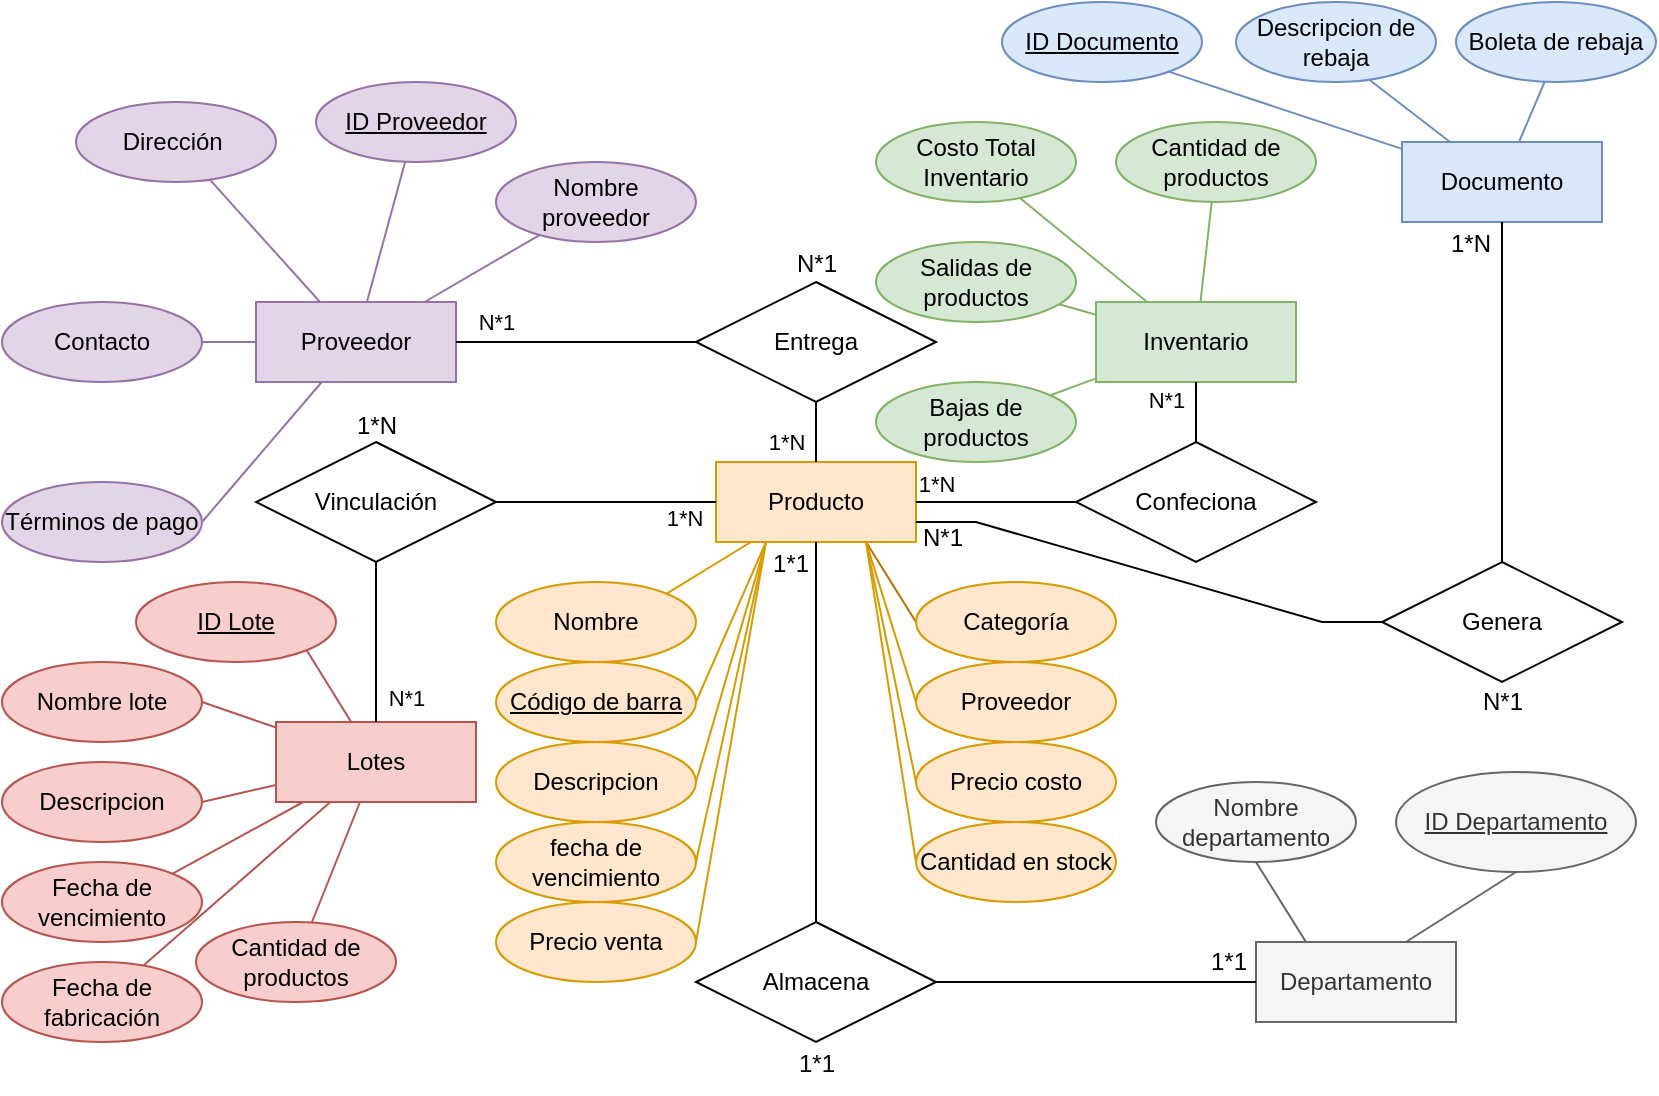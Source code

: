 <mxfile version="24.6.4" type="github">
  <diagram name="Página-1" id="51UefhWysgXUVph3Jfpn">
    <mxGraphModel dx="1034" dy="514" grid="1" gridSize="10" guides="1" tooltips="1" connect="1" arrows="1" fold="1" page="1" pageScale="1" pageWidth="827" pageHeight="1169" math="0" shadow="0">
      <root>
        <mxCell id="0" />
        <mxCell id="1" parent="0" />
        <mxCell id="keit4UbeJyR1lBKjOevf-2" value="Proveedor" style="whiteSpace=wrap;html=1;align=center;fillColor=#e1d5e7;strokeColor=#9673a6;" parent="1" vertex="1">
          <mxGeometry x="127" y="320" width="100" height="40" as="geometry" />
        </mxCell>
        <mxCell id="keit4UbeJyR1lBKjOevf-3" value="Producto" style="whiteSpace=wrap;html=1;align=center;fillColor=#ffe6cc;strokeColor=#d79b00;" parent="1" vertex="1">
          <mxGeometry x="357" y="400" width="100" height="40" as="geometry" />
        </mxCell>
        <mxCell id="keit4UbeJyR1lBKjOevf-5" value="Lotes" style="whiteSpace=wrap;html=1;align=center;fillColor=#f8cecc;strokeColor=#b85450;" parent="1" vertex="1">
          <mxGeometry x="137" y="530" width="100" height="40" as="geometry" />
        </mxCell>
        <mxCell id="keit4UbeJyR1lBKjOevf-19" value="" style="rounded=0;orthogonalLoop=1;jettySize=auto;html=1;endArrow=none;endFill=0;strokeColor=#BD7000;fillColor=#f0a30a;exitX=0;exitY=0.5;exitDx=0;exitDy=0;entryX=0.75;entryY=1;entryDx=0;entryDy=0;" parent="1" source="keit4UbeJyR1lBKjOevf-18" target="keit4UbeJyR1lBKjOevf-3" edge="1">
          <mxGeometry relative="1" as="geometry">
            <mxPoint x="427" y="530" as="targetPoint" />
          </mxGeometry>
        </mxCell>
        <mxCell id="keit4UbeJyR1lBKjOevf-18" value="&lt;span style=&quot;text-align: left;&quot;&gt;Categoría&lt;/span&gt;" style="ellipse;whiteSpace=wrap;html=1;align=center;fillColor=#ffe6cc;strokeColor=#d79b00;" parent="1" vertex="1">
          <mxGeometry x="457" y="460" width="100" height="40" as="geometry" />
        </mxCell>
        <mxCell id="keit4UbeJyR1lBKjOevf-21" value="" style="rounded=0;orthogonalLoop=1;jettySize=auto;html=1;endArrow=none;endFill=0;fillColor=#ffe6cc;strokeColor=#d79b00;exitX=1;exitY=0;exitDx=0;exitDy=0;" parent="1" source="keit4UbeJyR1lBKjOevf-20" target="keit4UbeJyR1lBKjOevf-3" edge="1">
          <mxGeometry relative="1" as="geometry">
            <mxPoint x="347" y="500" as="targetPoint" />
          </mxGeometry>
        </mxCell>
        <mxCell id="keit4UbeJyR1lBKjOevf-20" value="Nombre" style="ellipse;whiteSpace=wrap;html=1;align=center;fillColor=#ffe6cc;strokeColor=#d79b00;" parent="1" vertex="1">
          <mxGeometry x="247" y="460" width="100" height="40" as="geometry" />
        </mxCell>
        <mxCell id="keit4UbeJyR1lBKjOevf-23" value="" style="rounded=0;orthogonalLoop=1;jettySize=auto;html=1;fillColor=#ffe6cc;strokeColor=#d79b00;endArrow=none;endFill=0;exitX=1;exitY=0.5;exitDx=0;exitDy=0;entryX=0.25;entryY=1;entryDx=0;entryDy=0;" parent="1" source="keit4UbeJyR1lBKjOevf-22" target="keit4UbeJyR1lBKjOevf-3" edge="1">
          <mxGeometry relative="1" as="geometry">
            <mxPoint x="387" y="460" as="targetPoint" />
          </mxGeometry>
        </mxCell>
        <mxCell id="keit4UbeJyR1lBKjOevf-22" value="Código de barra" style="ellipse;whiteSpace=wrap;html=1;align=center;fontStyle=4;fillColor=#ffe6cc;strokeColor=#d79b00;" parent="1" vertex="1">
          <mxGeometry x="247" y="500" width="100" height="40" as="geometry" />
        </mxCell>
        <mxCell id="keit4UbeJyR1lBKjOevf-25" value="" style="rounded=0;orthogonalLoop=1;jettySize=auto;html=1;endArrow=none;endFill=0;fillColor=#ffe6cc;strokeColor=#d79b00;exitX=0;exitY=0.5;exitDx=0;exitDy=0;entryX=0.75;entryY=1;entryDx=0;entryDy=0;" parent="1" source="keit4UbeJyR1lBKjOevf-24" target="keit4UbeJyR1lBKjOevf-3" edge="1">
          <mxGeometry relative="1" as="geometry" />
        </mxCell>
        <mxCell id="keit4UbeJyR1lBKjOevf-24" value="Proveedor" style="ellipse;whiteSpace=wrap;html=1;align=center;fillColor=#ffe6cc;strokeColor=#d79b00;" parent="1" vertex="1">
          <mxGeometry x="457" y="500" width="100" height="40" as="geometry" />
        </mxCell>
        <mxCell id="keit4UbeJyR1lBKjOevf-27" value="" style="rounded=0;orthogonalLoop=1;jettySize=auto;html=1;endArrow=none;endFill=0;fillColor=#ffe6cc;strokeColor=#d79b00;exitX=0;exitY=0.5;exitDx=0;exitDy=0;entryX=0.75;entryY=1;entryDx=0;entryDy=0;" parent="1" source="keit4UbeJyR1lBKjOevf-26" target="keit4UbeJyR1lBKjOevf-3" edge="1">
          <mxGeometry relative="1" as="geometry" />
        </mxCell>
        <mxCell id="keit4UbeJyR1lBKjOevf-26" value="Precio costo" style="ellipse;whiteSpace=wrap;html=1;align=center;fillColor=#ffe6cc;strokeColor=#d79b00;" parent="1" vertex="1">
          <mxGeometry x="457" y="540" width="100" height="40" as="geometry" />
        </mxCell>
        <mxCell id="keit4UbeJyR1lBKjOevf-29" value="" style="rounded=0;orthogonalLoop=1;jettySize=auto;html=1;endArrow=none;endFill=0;fillColor=#ffe6cc;strokeColor=#d79b00;exitX=1;exitY=0.5;exitDx=0;exitDy=0;entryX=0.25;entryY=1;entryDx=0;entryDy=0;" parent="1" source="keit4UbeJyR1lBKjOevf-28" target="keit4UbeJyR1lBKjOevf-3" edge="1">
          <mxGeometry relative="1" as="geometry">
            <mxPoint x="387" y="460" as="targetPoint" />
          </mxGeometry>
        </mxCell>
        <mxCell id="keit4UbeJyR1lBKjOevf-28" value="Precio venta" style="ellipse;whiteSpace=wrap;html=1;align=center;fillColor=#ffe6cc;strokeColor=#d79b00;" parent="1" vertex="1">
          <mxGeometry x="247" y="620" width="100" height="40" as="geometry" />
        </mxCell>
        <mxCell id="keit4UbeJyR1lBKjOevf-31" value="" style="rounded=0;orthogonalLoop=1;jettySize=auto;html=1;fillColor=#ffe6cc;strokeColor=#d79b00;endArrow=none;endFill=0;exitX=0;exitY=0.5;exitDx=0;exitDy=0;entryX=0.75;entryY=1;entryDx=0;entryDy=0;" parent="1" source="keit4UbeJyR1lBKjOevf-30" target="keit4UbeJyR1lBKjOevf-3" edge="1">
          <mxGeometry relative="1" as="geometry" />
        </mxCell>
        <mxCell id="keit4UbeJyR1lBKjOevf-30" value="Cantidad en stock" style="ellipse;whiteSpace=wrap;html=1;align=center;fillColor=#ffe6cc;strokeColor=#d79b00;" parent="1" vertex="1">
          <mxGeometry x="457" y="580" width="100" height="40" as="geometry" />
        </mxCell>
        <mxCell id="keit4UbeJyR1lBKjOevf-33" value="" style="rounded=0;orthogonalLoop=1;jettySize=auto;html=1;fillColor=#ffe6cc;strokeColor=#d79b00;endArrow=none;endFill=0;exitX=1;exitY=0.5;exitDx=0;exitDy=0;entryX=0.25;entryY=1;entryDx=0;entryDy=0;" parent="1" source="keit4UbeJyR1lBKjOevf-32" target="keit4UbeJyR1lBKjOevf-3" edge="1">
          <mxGeometry relative="1" as="geometry">
            <mxPoint x="387" y="460" as="targetPoint" />
          </mxGeometry>
        </mxCell>
        <mxCell id="keit4UbeJyR1lBKjOevf-32" value="fecha de vencimiento" style="ellipse;whiteSpace=wrap;html=1;align=center;fillColor=#ffe6cc;strokeColor=#d79b00;" parent="1" vertex="1">
          <mxGeometry x="247" y="580" width="100" height="40" as="geometry" />
        </mxCell>
        <mxCell id="keit4UbeJyR1lBKjOevf-35" value="" style="rounded=0;orthogonalLoop=1;jettySize=auto;html=1;fillColor=#e1d5e7;strokeColor=#9673a6;endArrow=none;endFill=0;" parent="1" source="keit4UbeJyR1lBKjOevf-34" target="keit4UbeJyR1lBKjOevf-2" edge="1">
          <mxGeometry relative="1" as="geometry" />
        </mxCell>
        <mxCell id="keit4UbeJyR1lBKjOevf-34" value="Nombre proveedor" style="ellipse;whiteSpace=wrap;html=1;align=center;fillColor=#e1d5e7;strokeColor=#9673a6;" parent="1" vertex="1">
          <mxGeometry x="247" y="250" width="100" height="40" as="geometry" />
        </mxCell>
        <mxCell id="keit4UbeJyR1lBKjOevf-37" value="" style="rounded=0;orthogonalLoop=1;jettySize=auto;html=1;fillColor=#e1d5e7;strokeColor=#9673a6;endArrow=none;endFill=0;" parent="1" source="keit4UbeJyR1lBKjOevf-36" target="keit4UbeJyR1lBKjOevf-2" edge="1">
          <mxGeometry relative="1" as="geometry" />
        </mxCell>
        <mxCell id="keit4UbeJyR1lBKjOevf-36" value="ID Proveedor" style="ellipse;whiteSpace=wrap;html=1;align=center;fontStyle=4;fillColor=#e1d5e7;strokeColor=#9673a6;" parent="1" vertex="1">
          <mxGeometry x="157" y="210" width="100" height="40" as="geometry" />
        </mxCell>
        <mxCell id="keit4UbeJyR1lBKjOevf-39" value="" style="rounded=0;orthogonalLoop=1;jettySize=auto;html=1;fillColor=#e1d5e7;strokeColor=#9673a6;endArrow=none;endFill=0;" parent="1" source="keit4UbeJyR1lBKjOevf-38" target="keit4UbeJyR1lBKjOevf-2" edge="1">
          <mxGeometry relative="1" as="geometry" />
        </mxCell>
        <mxCell id="keit4UbeJyR1lBKjOevf-38" value="Dirección&amp;nbsp;" style="ellipse;whiteSpace=wrap;html=1;align=center;fillColor=#e1d5e7;strokeColor=#9673a6;" parent="1" vertex="1">
          <mxGeometry x="37" y="220" width="100" height="40" as="geometry" />
        </mxCell>
        <mxCell id="keit4UbeJyR1lBKjOevf-41" value="" style="rounded=0;orthogonalLoop=1;jettySize=auto;html=1;endArrow=none;endFill=0;fillColor=#e1d5e7;strokeColor=#9673a6;" parent="1" source="keit4UbeJyR1lBKjOevf-40" target="keit4UbeJyR1lBKjOevf-2" edge="1">
          <mxGeometry relative="1" as="geometry" />
        </mxCell>
        <mxCell id="keit4UbeJyR1lBKjOevf-40" value="Contacto" style="ellipse;whiteSpace=wrap;html=1;align=center;fillColor=#e1d5e7;strokeColor=#9673a6;" parent="1" vertex="1">
          <mxGeometry y="320" width="100" height="40" as="geometry" />
        </mxCell>
        <mxCell id="keit4UbeJyR1lBKjOevf-43" value="" style="rounded=0;orthogonalLoop=1;jettySize=auto;html=1;fillColor=#e1d5e7;strokeColor=#9673a6;endArrow=none;endFill=0;exitX=1;exitY=0.5;exitDx=0;exitDy=0;" parent="1" source="keit4UbeJyR1lBKjOevf-42" target="keit4UbeJyR1lBKjOevf-2" edge="1">
          <mxGeometry relative="1" as="geometry" />
        </mxCell>
        <mxCell id="keit4UbeJyR1lBKjOevf-42" value="Términos de pago" style="ellipse;whiteSpace=wrap;html=1;align=center;fillColor=#e1d5e7;strokeColor=#9673a6;" parent="1" vertex="1">
          <mxGeometry y="410" width="100" height="40" as="geometry" />
        </mxCell>
        <mxCell id="keit4UbeJyR1lBKjOevf-45" value="" style="rounded=0;orthogonalLoop=1;jettySize=auto;html=1;endArrow=none;endFill=0;fillColor=#f8cecc;strokeColor=#b85450;exitX=1;exitY=1;exitDx=0;exitDy=0;" parent="1" source="keit4UbeJyR1lBKjOevf-44" target="keit4UbeJyR1lBKjOevf-5" edge="1">
          <mxGeometry relative="1" as="geometry" />
        </mxCell>
        <mxCell id="keit4UbeJyR1lBKjOevf-44" value="ID Lote" style="ellipse;whiteSpace=wrap;html=1;align=center;fontStyle=4;fillColor=#f8cecc;strokeColor=#b85450;" parent="1" vertex="1">
          <mxGeometry x="67" y="460" width="100" height="40" as="geometry" />
        </mxCell>
        <mxCell id="keit4UbeJyR1lBKjOevf-47" value="" style="rounded=0;orthogonalLoop=1;jettySize=auto;html=1;fillColor=#f8cecc;strokeColor=#b85450;endArrow=none;endFill=0;exitX=1;exitY=0.5;exitDx=0;exitDy=0;" parent="1" source="keit4UbeJyR1lBKjOevf-46" target="keit4UbeJyR1lBKjOevf-5" edge="1">
          <mxGeometry relative="1" as="geometry" />
        </mxCell>
        <mxCell id="keit4UbeJyR1lBKjOevf-46" value="Nombre lote" style="ellipse;whiteSpace=wrap;html=1;align=center;fillColor=#f8cecc;strokeColor=#b85450;" parent="1" vertex="1">
          <mxGeometry y="500" width="100" height="40" as="geometry" />
        </mxCell>
        <mxCell id="keit4UbeJyR1lBKjOevf-49" value="" style="rounded=0;orthogonalLoop=1;jettySize=auto;html=1;fillColor=#f8cecc;strokeColor=#b85450;endArrow=none;endFill=0;" parent="1" source="keit4UbeJyR1lBKjOevf-48" target="keit4UbeJyR1lBKjOevf-5" edge="1">
          <mxGeometry relative="1" as="geometry" />
        </mxCell>
        <mxCell id="keit4UbeJyR1lBKjOevf-48" value="Cantidad de productos" style="ellipse;whiteSpace=wrap;html=1;align=center;fillColor=#f8cecc;strokeColor=#b85450;" parent="1" vertex="1">
          <mxGeometry x="97" y="630" width="100" height="40" as="geometry" />
        </mxCell>
        <mxCell id="keit4UbeJyR1lBKjOevf-52" value="" style="rounded=0;orthogonalLoop=1;jettySize=auto;html=1;fillColor=#f8cecc;strokeColor=#b85450;endArrow=none;endFill=0;" parent="1" source="keit4UbeJyR1lBKjOevf-51" target="keit4UbeJyR1lBKjOevf-5" edge="1">
          <mxGeometry relative="1" as="geometry" />
        </mxCell>
        <mxCell id="keit4UbeJyR1lBKjOevf-51" value="Fecha de fabricación" style="ellipse;whiteSpace=wrap;html=1;align=center;fillColor=#f8cecc;strokeColor=#b85450;" parent="1" vertex="1">
          <mxGeometry y="650" width="100" height="40" as="geometry" />
        </mxCell>
        <mxCell id="keit4UbeJyR1lBKjOevf-54" value="" style="rounded=0;orthogonalLoop=1;jettySize=auto;html=1;fillColor=#f8cecc;strokeColor=#b85450;endArrow=none;endFill=0;exitX=1;exitY=0;exitDx=0;exitDy=0;" parent="1" source="keit4UbeJyR1lBKjOevf-53" target="keit4UbeJyR1lBKjOevf-5" edge="1">
          <mxGeometry relative="1" as="geometry" />
        </mxCell>
        <mxCell id="keit4UbeJyR1lBKjOevf-53" value="Fecha de vencimiento" style="ellipse;whiteSpace=wrap;html=1;align=center;fillColor=#f8cecc;strokeColor=#b85450;" parent="1" vertex="1">
          <mxGeometry y="600" width="100" height="40" as="geometry" />
        </mxCell>
        <mxCell id="keit4UbeJyR1lBKjOevf-56" value="" style="rounded=0;orthogonalLoop=1;jettySize=auto;html=1;fillColor=#f8cecc;strokeColor=#b85450;endArrow=none;endFill=0;exitX=1;exitY=0.5;exitDx=0;exitDy=0;" parent="1" source="keit4UbeJyR1lBKjOevf-55" target="keit4UbeJyR1lBKjOevf-5" edge="1">
          <mxGeometry relative="1" as="geometry">
            <mxPoint x="78" y="609" as="sourcePoint" />
          </mxGeometry>
        </mxCell>
        <mxCell id="keit4UbeJyR1lBKjOevf-55" value="Descripcion" style="ellipse;whiteSpace=wrap;html=1;align=center;fillColor=#f8cecc;strokeColor=#b85450;" parent="1" vertex="1">
          <mxGeometry y="550" width="100" height="40" as="geometry" />
        </mxCell>
        <mxCell id="keit4UbeJyR1lBKjOevf-59" value="" style="rounded=0;orthogonalLoop=1;jettySize=auto;html=1;endArrow=none;endFill=0;fillColor=#ffe6cc;strokeColor=#d79b00;exitX=1;exitY=0.5;exitDx=0;exitDy=0;entryX=0.25;entryY=1;entryDx=0;entryDy=0;" parent="1" source="keit4UbeJyR1lBKjOevf-58" target="keit4UbeJyR1lBKjOevf-3" edge="1">
          <mxGeometry relative="1" as="geometry">
            <mxPoint x="387" y="460" as="targetPoint" />
          </mxGeometry>
        </mxCell>
        <mxCell id="keit4UbeJyR1lBKjOevf-58" value="Descripcion" style="ellipse;whiteSpace=wrap;html=1;align=center;fillColor=#ffe6cc;strokeColor=#d79b00;" parent="1" vertex="1">
          <mxGeometry x="247" y="540" width="100" height="40" as="geometry" />
        </mxCell>
        <mxCell id="YEOrygek9c4PvLr6ZeAc-9" value="" style="rounded=0;orthogonalLoop=1;jettySize=auto;html=1;endArrow=none;endFill=0;" parent="1" source="YEOrygek9c4PvLr6ZeAc-8" target="keit4UbeJyR1lBKjOevf-3" edge="1">
          <mxGeometry relative="1" as="geometry" />
        </mxCell>
        <mxCell id="YEOrygek9c4PvLr6ZeAc-15" value="1*N" style="edgeLabel;html=1;align=center;verticalAlign=middle;resizable=0;points=[];" parent="YEOrygek9c4PvLr6ZeAc-9" vertex="1" connectable="0">
          <mxGeometry x="0.675" y="-2" relative="1" as="geometry">
            <mxPoint x="-13" y="-5" as="offset" />
          </mxGeometry>
        </mxCell>
        <mxCell id="YEOrygek9c4PvLr6ZeAc-8" value="Entrega" style="shape=rhombus;perimeter=rhombusPerimeter;whiteSpace=wrap;html=1;align=center;" parent="1" vertex="1">
          <mxGeometry x="347" y="310" width="120" height="60" as="geometry" />
        </mxCell>
        <mxCell id="YEOrygek9c4PvLr6ZeAc-12" value="" style="rounded=0;orthogonalLoop=1;jettySize=auto;html=1;endArrow=none;endFill=0;" parent="1" source="YEOrygek9c4PvLr6ZeAc-11" target="keit4UbeJyR1lBKjOevf-3" edge="1">
          <mxGeometry relative="1" as="geometry" />
        </mxCell>
        <mxCell id="YEOrygek9c4PvLr6ZeAc-17" value="1*N" style="edgeLabel;html=1;align=center;verticalAlign=middle;resizable=0;points=[];" parent="YEOrygek9c4PvLr6ZeAc-12" vertex="1" connectable="0">
          <mxGeometry x="0.44" y="1" relative="1" as="geometry">
            <mxPoint x="15" y="9" as="offset" />
          </mxGeometry>
        </mxCell>
        <mxCell id="YEOrygek9c4PvLr6ZeAc-13" value="" style="rounded=0;orthogonalLoop=1;jettySize=auto;html=1;endArrow=none;endFill=0;" parent="1" source="YEOrygek9c4PvLr6ZeAc-11" edge="1">
          <mxGeometry relative="1" as="geometry">
            <mxPoint x="187" y="530" as="targetPoint" />
          </mxGeometry>
        </mxCell>
        <mxCell id="YEOrygek9c4PvLr6ZeAc-18" value="N*1" style="edgeLabel;html=1;align=center;verticalAlign=middle;resizable=0;points=[];" parent="YEOrygek9c4PvLr6ZeAc-13" vertex="1" connectable="0">
          <mxGeometry x="0.7" relative="1" as="geometry">
            <mxPoint x="15" as="offset" />
          </mxGeometry>
        </mxCell>
        <mxCell id="YEOrygek9c4PvLr6ZeAc-11" value="Vinculación" style="shape=rhombus;perimeter=rhombusPerimeter;whiteSpace=wrap;html=1;align=center;" parent="1" vertex="1">
          <mxGeometry x="127" y="390" width="120" height="60" as="geometry" />
        </mxCell>
        <mxCell id="YEOrygek9c4PvLr6ZeAc-19" value="1*N" style="text;html=1;align=center;verticalAlign=middle;resizable=0;points=[];autosize=1;strokeColor=none;fillColor=none;" parent="1" vertex="1">
          <mxGeometry x="167" y="367" width="40" height="30" as="geometry" />
        </mxCell>
        <mxCell id="YEOrygek9c4PvLr6ZeAc-20" value="Inventario" style="whiteSpace=wrap;html=1;align=center;fillColor=#d5e8d4;strokeColor=#82b366;" parent="1" vertex="1">
          <mxGeometry x="547" y="320" width="100" height="40" as="geometry" />
        </mxCell>
        <mxCell id="YEOrygek9c4PvLr6ZeAc-22" value="" style="rounded=0;orthogonalLoop=1;jettySize=auto;html=1;fillColor=#d5e8d4;strokeColor=#82b366;endArrow=none;endFill=0;" parent="1" source="YEOrygek9c4PvLr6ZeAc-21" target="YEOrygek9c4PvLr6ZeAc-20" edge="1">
          <mxGeometry relative="1" as="geometry" />
        </mxCell>
        <mxCell id="YEOrygek9c4PvLr6ZeAc-21" value="Costo Total Inventario" style="ellipse;whiteSpace=wrap;html=1;align=center;fillColor=#d5e8d4;strokeColor=#82b366;" parent="1" vertex="1">
          <mxGeometry x="437" y="230" width="100" height="40" as="geometry" />
        </mxCell>
        <mxCell id="YEOrygek9c4PvLr6ZeAc-24" value="" style="rounded=0;orthogonalLoop=1;jettySize=auto;html=1;fillColor=#d5e8d4;strokeColor=#82b366;endArrow=none;endFill=0;" parent="1" source="YEOrygek9c4PvLr6ZeAc-23" target="YEOrygek9c4PvLr6ZeAc-20" edge="1">
          <mxGeometry relative="1" as="geometry" />
        </mxCell>
        <mxCell id="YEOrygek9c4PvLr6ZeAc-23" value="Cantidad de productos" style="ellipse;whiteSpace=wrap;html=1;align=center;fillColor=#d5e8d4;strokeColor=#82b366;" parent="1" vertex="1">
          <mxGeometry x="557" y="230" width="100" height="40" as="geometry" />
        </mxCell>
        <mxCell id="YEOrygek9c4PvLr6ZeAc-26" value="" style="rounded=0;orthogonalLoop=1;jettySize=auto;html=1;fillColor=#d5e8d4;strokeColor=#82b366;endArrow=none;endFill=0;" parent="1" source="YEOrygek9c4PvLr6ZeAc-25" target="YEOrygek9c4PvLr6ZeAc-20" edge="1">
          <mxGeometry relative="1" as="geometry" />
        </mxCell>
        <mxCell id="YEOrygek9c4PvLr6ZeAc-25" value="Salidas de productos" style="ellipse;whiteSpace=wrap;html=1;align=center;fillColor=#d5e8d4;strokeColor=#82b366;" parent="1" vertex="1">
          <mxGeometry x="437" y="290" width="100" height="40" as="geometry" />
        </mxCell>
        <mxCell id="YEOrygek9c4PvLr6ZeAc-28" value="" style="rounded=0;orthogonalLoop=1;jettySize=auto;html=1;strokeColor=#82b366;endArrow=none;endFill=0;fillColor=#d5e8d4;" parent="1" source="YEOrygek9c4PvLr6ZeAc-27" target="YEOrygek9c4PvLr6ZeAc-20" edge="1">
          <mxGeometry relative="1" as="geometry" />
        </mxCell>
        <mxCell id="YEOrygek9c4PvLr6ZeAc-27" value="Bajas de productos" style="ellipse;whiteSpace=wrap;html=1;align=center;fillColor=#d5e8d4;strokeColor=#82b366;" parent="1" vertex="1">
          <mxGeometry x="437" y="360" width="100" height="40" as="geometry" />
        </mxCell>
        <mxCell id="KHSYwUEoXd_hgfqsxiVY-4" value="Confeciona" style="shape=rhombus;perimeter=rhombusPerimeter;whiteSpace=wrap;html=1;align=center;rotation=0;" parent="1" vertex="1">
          <mxGeometry x="537" y="390" width="120" height="60" as="geometry" />
        </mxCell>
        <mxCell id="KHSYwUEoXd_hgfqsxiVY-7" value="" style="endArrow=none;html=1;rounded=0;exitX=1;exitY=0.5;exitDx=0;exitDy=0;entryX=0;entryY=0.5;entryDx=0;entryDy=0;" parent="1" source="keit4UbeJyR1lBKjOevf-3" target="KHSYwUEoXd_hgfqsxiVY-4" edge="1">
          <mxGeometry relative="1" as="geometry">
            <mxPoint x="317" y="310" as="sourcePoint" />
            <mxPoint x="477" y="310" as="targetPoint" />
          </mxGeometry>
        </mxCell>
        <mxCell id="kab0CRwdHqhPcvdfUXAc-4" value="N*1" style="edgeLabel;html=1;align=center;verticalAlign=middle;resizable=0;points=[];" parent="KHSYwUEoXd_hgfqsxiVY-7" vertex="1" connectable="0">
          <mxGeometry x="-0.707" y="4" relative="1" as="geometry">
            <mxPoint x="113" y="-47" as="offset" />
          </mxGeometry>
        </mxCell>
        <mxCell id="KHSYwUEoXd_hgfqsxiVY-8" value="" style="endArrow=none;html=1;rounded=0;entryX=0.5;entryY=0;entryDx=0;entryDy=0;exitX=0.5;exitY=1;exitDx=0;exitDy=0;" parent="1" source="YEOrygek9c4PvLr6ZeAc-20" target="KHSYwUEoXd_hgfqsxiVY-4" edge="1">
          <mxGeometry relative="1" as="geometry">
            <mxPoint x="317" y="310" as="sourcePoint" />
            <mxPoint x="477" y="310" as="targetPoint" />
          </mxGeometry>
        </mxCell>
        <mxCell id="kab0CRwdHqhPcvdfUXAc-6" value="1*N" style="edgeLabel;html=1;align=center;verticalAlign=middle;resizable=0;points=[];" parent="KHSYwUEoXd_hgfqsxiVY-8" vertex="1" connectable="0">
          <mxGeometry x="-0.49" relative="1" as="geometry">
            <mxPoint x="-130" y="43" as="offset" />
          </mxGeometry>
        </mxCell>
        <mxCell id="KHSYwUEoXd_hgfqsxiVY-9" value="" style="endArrow=none;html=1;rounded=0;exitX=1;exitY=0.5;exitDx=0;exitDy=0;entryX=0;entryY=0.5;entryDx=0;entryDy=0;" parent="1" source="keit4UbeJyR1lBKjOevf-2" target="YEOrygek9c4PvLr6ZeAc-8" edge="1">
          <mxGeometry relative="1" as="geometry">
            <mxPoint x="317" y="410" as="sourcePoint" />
            <mxPoint x="477" y="410" as="targetPoint" />
          </mxGeometry>
        </mxCell>
        <mxCell id="kab0CRwdHqhPcvdfUXAc-2" value="N*1" style="edgeLabel;html=1;align=center;verticalAlign=middle;resizable=0;points=[];" parent="KHSYwUEoXd_hgfqsxiVY-9" vertex="1" connectable="0">
          <mxGeometry x="-0.621" y="-2" relative="1" as="geometry">
            <mxPoint x="-3" y="-12" as="offset" />
          </mxGeometry>
        </mxCell>
        <mxCell id="KHSYwUEoXd_hgfqsxiVY-12" style="edgeStyle=orthogonalEdgeStyle;rounded=0;orthogonalLoop=1;jettySize=auto;html=1;exitX=0.5;exitY=1;exitDx=0;exitDy=0;" parent="1" edge="1">
          <mxGeometry relative="1" as="geometry">
            <mxPoint x="287" y="510" as="sourcePoint" />
            <mxPoint x="287" y="510" as="targetPoint" />
          </mxGeometry>
        </mxCell>
        <mxCell id="kab0CRwdHqhPcvdfUXAc-3" value="N*1" style="text;html=1;align=center;verticalAlign=middle;resizable=0;points=[];autosize=1;strokeColor=none;fillColor=none;" parent="1" vertex="1">
          <mxGeometry x="387" y="286" width="40" height="30" as="geometry" />
        </mxCell>
        <mxCell id="kab0CRwdHqhPcvdfUXAc-5" value="N*1" style="text;html=1;align=center;verticalAlign=middle;resizable=0;points=[];autosize=1;strokeColor=none;fillColor=none;" parent="1" vertex="1">
          <mxGeometry x="450" y="423" width="40" height="30" as="geometry" />
        </mxCell>
        <mxCell id="dlUd2OoWoV9g7qw3UGGU-4" style="rounded=0;orthogonalLoop=1;jettySize=auto;html=1;exitX=0.75;exitY=0;exitDx=0;exitDy=0;entryX=0.5;entryY=1;entryDx=0;entryDy=0;endArrow=none;endFill=0;fillColor=#f5f5f5;strokeColor=#666666;" parent="1" source="dlUd2OoWoV9g7qw3UGGU-1" target="dlUd2OoWoV9g7qw3UGGU-2" edge="1">
          <mxGeometry relative="1" as="geometry" />
        </mxCell>
        <mxCell id="dlUd2OoWoV9g7qw3UGGU-5" style="rounded=0;orthogonalLoop=1;jettySize=auto;html=1;exitX=0.25;exitY=0;exitDx=0;exitDy=0;entryX=0.5;entryY=1;entryDx=0;entryDy=0;endArrow=none;endFill=0;fillColor=#f5f5f5;strokeColor=#666666;" parent="1" source="dlUd2OoWoV9g7qw3UGGU-1" target="dlUd2OoWoV9g7qw3UGGU-3" edge="1">
          <mxGeometry relative="1" as="geometry" />
        </mxCell>
        <mxCell id="dlUd2OoWoV9g7qw3UGGU-1" value="Departamento" style="whiteSpace=wrap;html=1;align=center;fillColor=#f5f5f5;strokeColor=#666666;fontColor=#333333;" parent="1" vertex="1">
          <mxGeometry x="627" y="640" width="100" height="40" as="geometry" />
        </mxCell>
        <mxCell id="dlUd2OoWoV9g7qw3UGGU-2" value="ID Departamento" style="ellipse;whiteSpace=wrap;html=1;align=center;fontStyle=4;fillColor=#f5f5f5;strokeColor=#666666;fontColor=#333333;" parent="1" vertex="1">
          <mxGeometry x="697" y="555" width="120" height="50" as="geometry" />
        </mxCell>
        <mxCell id="dlUd2OoWoV9g7qw3UGGU-3" value="Nombre departamento" style="ellipse;whiteSpace=wrap;html=1;align=center;fontStyle=0;fillColor=#f5f5f5;strokeColor=#666666;fontColor=#333333;" parent="1" vertex="1">
          <mxGeometry x="577" y="560" width="100" height="40" as="geometry" />
        </mxCell>
        <mxCell id="dlUd2OoWoV9g7qw3UGGU-10" style="rounded=0;orthogonalLoop=1;jettySize=auto;html=1;fillColor=#dae8fc;strokeColor=#6c8ebf;endArrow=none;endFill=0;" parent="1" source="dlUd2OoWoV9g7qw3UGGU-6" edge="1">
          <mxGeometry relative="1" as="geometry">
            <mxPoint x="771.323" y="209.871" as="targetPoint" />
          </mxGeometry>
        </mxCell>
        <mxCell id="dlUd2OoWoV9g7qw3UGGU-6" value="Documento" style="whiteSpace=wrap;html=1;align=center;fillColor=#dae8fc;strokeColor=#6c8ebf;" parent="1" vertex="1">
          <mxGeometry x="700" y="240" width="100" height="40" as="geometry" />
        </mxCell>
        <mxCell id="dlUd2OoWoV9g7qw3UGGU-9" value="Boleta de rebaja" style="ellipse;whiteSpace=wrap;html=1;align=center;fillColor=#dae8fc;strokeColor=#6c8ebf;" parent="1" vertex="1">
          <mxGeometry x="727" y="170" width="100" height="40" as="geometry" />
        </mxCell>
        <mxCell id="dlUd2OoWoV9g7qw3UGGU-13" style="rounded=0;orthogonalLoop=1;jettySize=auto;html=1;fillColor=#dae8fc;strokeColor=#6c8ebf;endArrow=none;endFill=0;" parent="1" target="dlUd2OoWoV9g7qw3UGGU-6" edge="1">
          <mxGeometry relative="1" as="geometry">
            <mxPoint x="576.156" y="202.438" as="sourcePoint" />
          </mxGeometry>
        </mxCell>
        <mxCell id="dlUd2OoWoV9g7qw3UGGU-12" value="&lt;u&gt;ID Documento&lt;/u&gt;" style="ellipse;whiteSpace=wrap;html=1;align=center;fillColor=#dae8fc;strokeColor=#6c8ebf;" parent="1" vertex="1">
          <mxGeometry x="500" y="170" width="100" height="40" as="geometry" />
        </mxCell>
        <mxCell id="dlUd2OoWoV9g7qw3UGGU-15" style="rounded=0;orthogonalLoop=1;jettySize=auto;html=1;fillColor=#dae8fc;strokeColor=#6c8ebf;endArrow=none;endFill=0;" parent="1" target="dlUd2OoWoV9g7qw3UGGU-6" edge="1">
          <mxGeometry relative="1" as="geometry">
            <mxPoint x="681.694" y="207.39" as="sourcePoint" />
          </mxGeometry>
        </mxCell>
        <mxCell id="dlUd2OoWoV9g7qw3UGGU-14" value="Descripcion de rebaja" style="ellipse;whiteSpace=wrap;html=1;align=center;fillColor=#dae8fc;strokeColor=#6c8ebf;" parent="1" vertex="1">
          <mxGeometry x="617" y="170" width="100" height="40" as="geometry" />
        </mxCell>
        <mxCell id="dlUd2OoWoV9g7qw3UGGU-17" style="rounded=0;orthogonalLoop=1;jettySize=auto;html=1;exitX=0.5;exitY=0;exitDx=0;exitDy=0;entryX=0.5;entryY=1;entryDx=0;entryDy=0;endArrow=none;endFill=0;" parent="1" source="dlUd2OoWoV9g7qw3UGGU-16" target="keit4UbeJyR1lBKjOevf-3" edge="1">
          <mxGeometry relative="1" as="geometry" />
        </mxCell>
        <mxCell id="dlUd2OoWoV9g7qw3UGGU-18" style="rounded=0;orthogonalLoop=1;jettySize=auto;html=1;exitX=1;exitY=0.5;exitDx=0;exitDy=0;entryX=0;entryY=0.5;entryDx=0;entryDy=0;endArrow=none;endFill=0;" parent="1" source="dlUd2OoWoV9g7qw3UGGU-16" target="dlUd2OoWoV9g7qw3UGGU-1" edge="1">
          <mxGeometry relative="1" as="geometry" />
        </mxCell>
        <mxCell id="dlUd2OoWoV9g7qw3UGGU-16" value="Almacena" style="shape=rhombus;perimeter=rhombusPerimeter;whiteSpace=wrap;html=1;align=center;rotation=0;" parent="1" vertex="1">
          <mxGeometry x="347" y="630" width="120" height="60" as="geometry" />
        </mxCell>
        <mxCell id="dlUd2OoWoV9g7qw3UGGU-19" value="1*1" style="text;html=1;align=center;verticalAlign=middle;resizable=0;points=[];autosize=1;strokeColor=none;fillColor=none;" parent="1" vertex="1">
          <mxGeometry x="374" y="436" width="40" height="30" as="geometry" />
        </mxCell>
        <mxCell id="dlUd2OoWoV9g7qw3UGGU-21" value="1*1" style="text;html=1;align=center;verticalAlign=middle;resizable=0;points=[];autosize=1;strokeColor=none;fillColor=none;" parent="1" vertex="1">
          <mxGeometry x="387" y="686" width="40" height="30" as="geometry" />
        </mxCell>
        <mxCell id="dlUd2OoWoV9g7qw3UGGU-22" value="1*1" style="text;html=1;align=center;verticalAlign=middle;resizable=0;points=[];autosize=1;strokeColor=none;fillColor=none;" parent="1" vertex="1">
          <mxGeometry x="593" y="635" width="40" height="30" as="geometry" />
        </mxCell>
        <mxCell id="dlUd2OoWoV9g7qw3UGGU-32" value="Genera" style="shape=rhombus;perimeter=rhombusPerimeter;whiteSpace=wrap;html=1;align=center;rotation=0;" parent="1" vertex="1">
          <mxGeometry x="690" y="450" width="120" height="60" as="geometry" />
        </mxCell>
        <mxCell id="dlUd2OoWoV9g7qw3UGGU-33" value="" style="endArrow=none;html=1;rounded=0;edgeStyle=entityRelationEdgeStyle;elbow=vertical;exitX=1;exitY=0.75;exitDx=0;exitDy=0;entryX=0;entryY=0.5;entryDx=0;entryDy=0;" parent="1" source="keit4UbeJyR1lBKjOevf-3" target="dlUd2OoWoV9g7qw3UGGU-32" edge="1">
          <mxGeometry relative="1" as="geometry">
            <mxPoint x="580" y="500" as="sourcePoint" />
            <mxPoint x="680" y="490" as="targetPoint" />
            <Array as="points">
              <mxPoint x="486" y="480" />
              <mxPoint x="570" y="470" />
              <mxPoint x="650" y="510" />
              <mxPoint x="453" y="430" />
              <mxPoint x="486" y="450" />
              <mxPoint x="586" y="500" />
              <mxPoint x="646" y="500" />
              <mxPoint x="606" y="520" />
            </Array>
          </mxGeometry>
        </mxCell>
        <mxCell id="dlUd2OoWoV9g7qw3UGGU-35" value="" style="endArrow=none;html=1;rounded=0;entryX=0.5;entryY=0;entryDx=0;entryDy=0;exitX=0.5;exitY=1;exitDx=0;exitDy=0;" parent="1" source="dlUd2OoWoV9g7qw3UGGU-6" target="dlUd2OoWoV9g7qw3UGGU-32" edge="1">
          <mxGeometry relative="1" as="geometry">
            <mxPoint x="817" y="325" as="sourcePoint" />
            <mxPoint x="697" y="260" as="targetPoint" />
          </mxGeometry>
        </mxCell>
        <mxCell id="dlUd2OoWoV9g7qw3UGGU-37" value="1*N" style="text;html=1;align=center;verticalAlign=middle;resizable=0;points=[];autosize=1;strokeColor=none;fillColor=none;" parent="1" vertex="1">
          <mxGeometry x="714" y="276" width="40" height="30" as="geometry" />
        </mxCell>
        <mxCell id="dlUd2OoWoV9g7qw3UGGU-38" value="N*1" style="text;html=1;align=center;verticalAlign=middle;resizable=0;points=[];autosize=1;strokeColor=none;fillColor=none;" parent="1" vertex="1">
          <mxGeometry x="730" y="505" width="40" height="30" as="geometry" />
        </mxCell>
      </root>
    </mxGraphModel>
  </diagram>
</mxfile>
